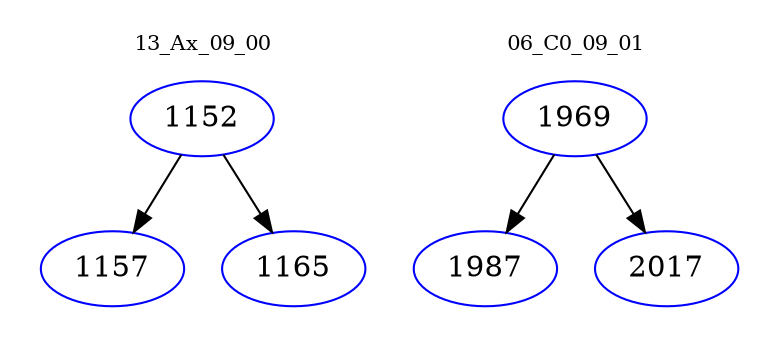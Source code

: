 digraph{
subgraph cluster_0 {
color = white
label = "13_Ax_09_00";
fontsize=10;
T0_1152 [label="1152", color="blue"]
T0_1152 -> T0_1157 [color="black"]
T0_1157 [label="1157", color="blue"]
T0_1152 -> T0_1165 [color="black"]
T0_1165 [label="1165", color="blue"]
}
subgraph cluster_1 {
color = white
label = "06_C0_09_01";
fontsize=10;
T1_1969 [label="1969", color="blue"]
T1_1969 -> T1_1987 [color="black"]
T1_1987 [label="1987", color="blue"]
T1_1969 -> T1_2017 [color="black"]
T1_2017 [label="2017", color="blue"]
}
}

